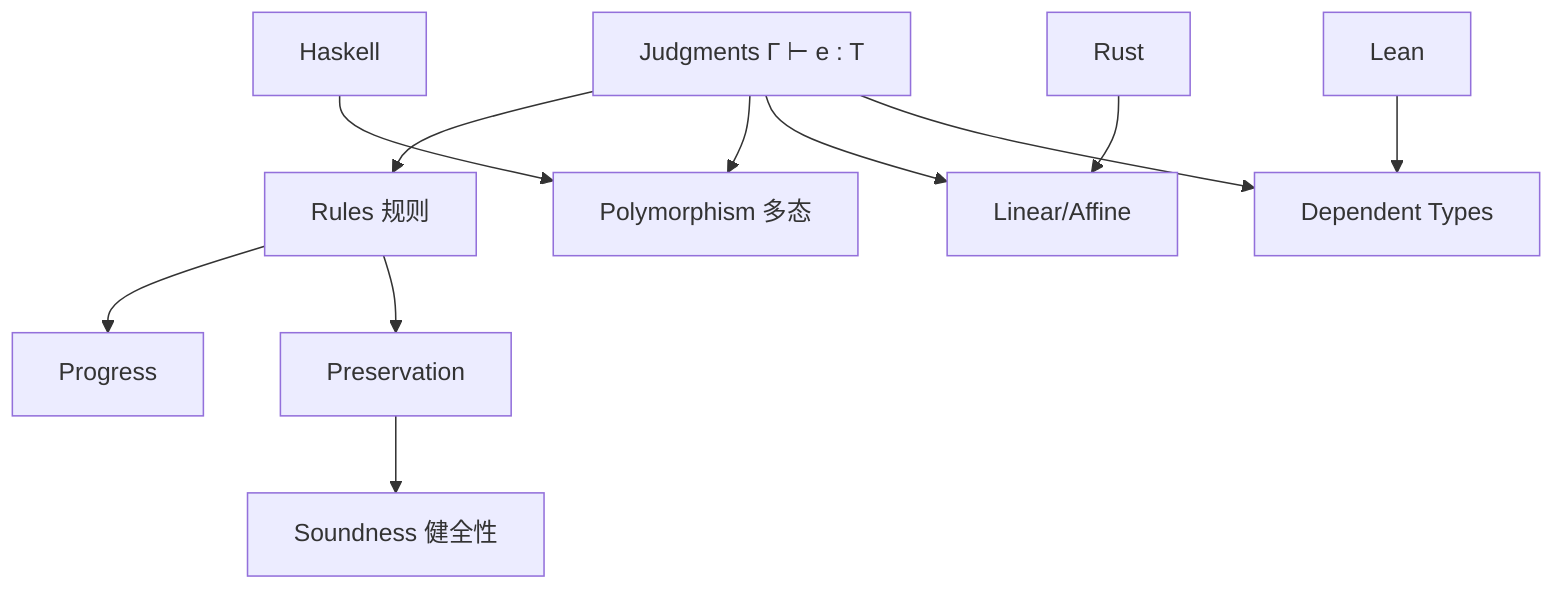 %% 1.10 知识图谱 Knowledge Graph #TypeSystems-1.10

graph TD
  A[Judgments Γ ⊢ e : T] --> B[Rules 规则]
  B --> C[Progress]
  B --> D[Preservation]
  D --> E[Soundness 健全性]
  A --> F[Polymorphism 多态]
  A --> G[Linear/Affine]
  A --> H[Dependent Types]
  I[Haskell] --> F
  J[Rust] --> G
  K[Lean] --> H